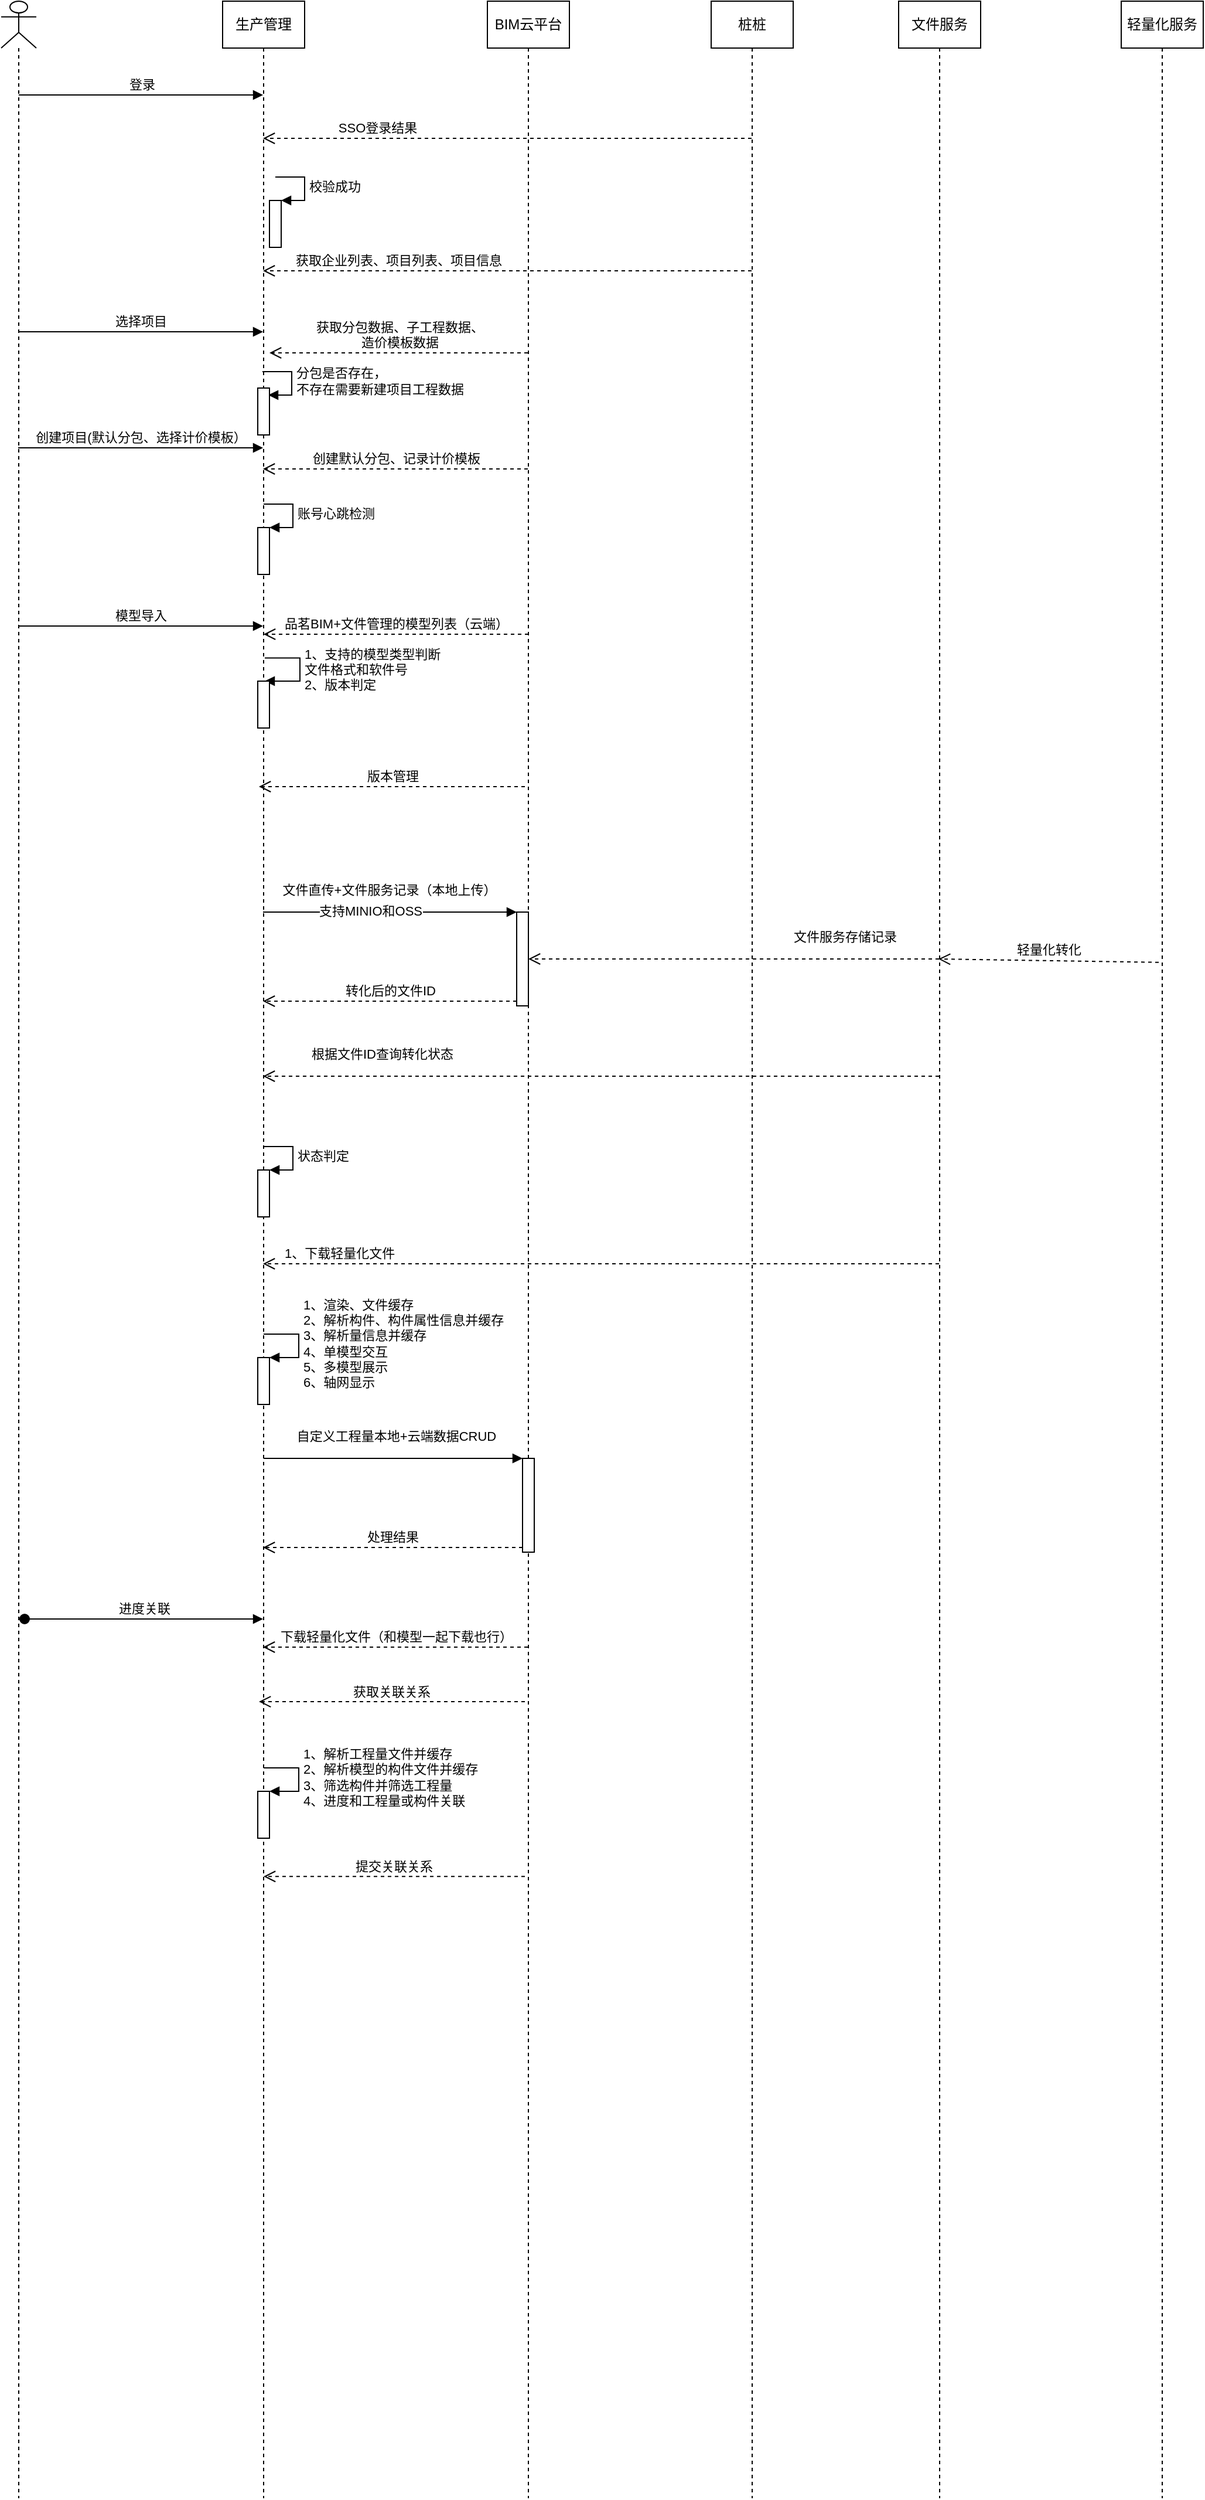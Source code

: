 <mxfile version="14.6.13" type="github">
  <diagram id="wwAp5VEjQbvz6LY0Q-2e" name="第 1 页">
    <mxGraphModel dx="1422" dy="772" grid="1" gridSize="10" guides="1" tooltips="1" connect="1" arrows="1" fold="1" page="1" pageScale="1" pageWidth="827" pageHeight="1169" math="0" shadow="0">
      <root>
        <mxCell id="0" />
        <mxCell id="1" parent="0" />
        <mxCell id="acnv-wGAzHJlmWG9RIcy-20" value="" style="group" parent="1" vertex="1" connectable="0">
          <mxGeometry x="50" y="40" width="1026" height="2130" as="geometry" />
        </mxCell>
        <mxCell id="acnv-wGAzHJlmWG9RIcy-1" value="" style="shape=umlLifeline;participant=umlActor;perimeter=lifelinePerimeter;whiteSpace=wrap;html=1;container=1;collapsible=0;recursiveResize=0;verticalAlign=top;spacingTop=36;outlineConnect=0;" parent="acnv-wGAzHJlmWG9RIcy-20" vertex="1">
          <mxGeometry width="30" height="2130" as="geometry" />
        </mxCell>
        <mxCell id="tgn-vE3kJdSIfzjikdGL-38" value="进度关联" style="html=1;verticalAlign=bottom;startArrow=oval;startFill=1;endArrow=block;startSize=8;" edge="1" parent="acnv-wGAzHJlmWG9RIcy-1" target="acnv-wGAzHJlmWG9RIcy-2">
          <mxGeometry width="60" relative="1" as="geometry">
            <mxPoint x="20" y="1380" as="sourcePoint" />
            <mxPoint x="80" y="1380" as="targetPoint" />
          </mxGeometry>
        </mxCell>
        <mxCell id="acnv-wGAzHJlmWG9RIcy-2" value="生产管理" style="shape=umlLifeline;perimeter=lifelinePerimeter;whiteSpace=wrap;html=1;container=1;collapsible=0;recursiveResize=0;outlineConnect=0;" parent="acnv-wGAzHJlmWG9RIcy-20" vertex="1">
          <mxGeometry x="189" width="70" height="2130" as="geometry" />
        </mxCell>
        <mxCell id="acnv-wGAzHJlmWG9RIcy-17" value="" style="html=1;points=[];perimeter=orthogonalPerimeter;" parent="acnv-wGAzHJlmWG9RIcy-2" vertex="1">
          <mxGeometry x="40" y="170" width="10" height="40" as="geometry" />
        </mxCell>
        <mxCell id="acnv-wGAzHJlmWG9RIcy-18" value="校验成功" style="edgeStyle=orthogonalEdgeStyle;html=1;align=left;spacingLeft=2;endArrow=block;rounded=0;entryX=1;entryY=0;" parent="acnv-wGAzHJlmWG9RIcy-2" target="acnv-wGAzHJlmWG9RIcy-17" edge="1">
          <mxGeometry relative="1" as="geometry">
            <mxPoint x="45" y="150" as="sourcePoint" />
            <Array as="points">
              <mxPoint x="70" y="150" />
            </Array>
          </mxGeometry>
        </mxCell>
        <mxCell id="acnv-wGAzHJlmWG9RIcy-23" value="分包是否存在，&lt;br&gt;不存在需要新建项目工程数据" style="edgeStyle=orthogonalEdgeStyle;html=1;align=left;spacingLeft=2;endArrow=block;rounded=0;entryX=1;entryY=0;" parent="acnv-wGAzHJlmWG9RIcy-2" edge="1">
          <mxGeometry relative="1" as="geometry">
            <mxPoint x="34" y="316" as="sourcePoint" />
            <Array as="points">
              <mxPoint x="59" y="316" />
            </Array>
            <mxPoint x="39" y="336" as="targetPoint" />
          </mxGeometry>
        </mxCell>
        <mxCell id="acnv-wGAzHJlmWG9RIcy-24" value="获取分包数据、子工程数据、&lt;br&gt;造价模板数据" style="html=1;verticalAlign=bottom;endArrow=open;dashed=1;endSize=8;" parent="acnv-wGAzHJlmWG9RIcy-2" source="acnv-wGAzHJlmWG9RIcy-3" edge="1">
          <mxGeometry x="0.002" relative="1" as="geometry">
            <mxPoint x="120" y="300" as="sourcePoint" />
            <mxPoint x="40" y="300" as="targetPoint" />
            <mxPoint x="1" as="offset" />
          </mxGeometry>
        </mxCell>
        <mxCell id="acnv-wGAzHJlmWG9RIcy-32" value="1、支持的模型类型判断&lt;br&gt;文件格式和软件号&lt;br&gt;2、版本判定" style="edgeStyle=orthogonalEdgeStyle;html=1;align=left;spacingLeft=2;endArrow=block;rounded=0;entryX=1;entryY=0;exitX=0.514;exitY=0.263;exitDx=0;exitDy=0;exitPerimeter=0;" parent="acnv-wGAzHJlmWG9RIcy-2" edge="1" source="acnv-wGAzHJlmWG9RIcy-2">
          <mxGeometry relative="1" as="geometry">
            <mxPoint x="41" y="560" as="sourcePoint" />
            <Array as="points">
              <mxPoint x="66" y="560" />
              <mxPoint x="66" y="580" />
            </Array>
            <mxPoint x="36" y="580" as="targetPoint" />
          </mxGeometry>
        </mxCell>
        <mxCell id="tgn-vE3kJdSIfzjikdGL-18" value="状态判定" style="edgeStyle=orthogonalEdgeStyle;html=1;align=left;spacingLeft=2;endArrow=block;rounded=0;entryX=1;entryY=0;" edge="1" target="tgn-vE3kJdSIfzjikdGL-17" parent="acnv-wGAzHJlmWG9RIcy-2">
          <mxGeometry relative="1" as="geometry">
            <mxPoint x="35" y="977" as="sourcePoint" />
            <Array as="points">
              <mxPoint x="60" y="977" />
            </Array>
          </mxGeometry>
        </mxCell>
        <mxCell id="tgn-vE3kJdSIfzjikdGL-20" value="" style="html=1;points=[];perimeter=orthogonalPerimeter;" vertex="1" parent="acnv-wGAzHJlmWG9RIcy-2">
          <mxGeometry x="30" y="1157" width="10" height="40" as="geometry" />
        </mxCell>
        <mxCell id="tgn-vE3kJdSIfzjikdGL-21" value="1、渲染、文件缓存&lt;br&gt;2、解析构件、构件属性信息并缓存&lt;br&gt;3、解析量信息并缓存&lt;br&gt;4、单模型交互&lt;br&gt;5、多模型展示&lt;br&gt;6、轴网显示" style="edgeStyle=orthogonalEdgeStyle;html=1;align=left;spacingLeft=2;endArrow=block;rounded=0;entryX=1;entryY=0;" edge="1" target="tgn-vE3kJdSIfzjikdGL-20" parent="acnv-wGAzHJlmWG9RIcy-2">
          <mxGeometry relative="1" as="geometry">
            <mxPoint x="35" y="1137" as="sourcePoint" />
            <Array as="points">
              <mxPoint x="65" y="1137" />
            </Array>
          </mxGeometry>
        </mxCell>
        <mxCell id="tgn-vE3kJdSIfzjikdGL-28" value="账号心跳检测" style="edgeStyle=orthogonalEdgeStyle;html=1;align=left;spacingLeft=2;endArrow=block;rounded=0;entryX=1;entryY=0;" edge="1" target="tgn-vE3kJdSIfzjikdGL-27" parent="acnv-wGAzHJlmWG9RIcy-2">
          <mxGeometry relative="1" as="geometry">
            <mxPoint x="35" y="429" as="sourcePoint" />
            <Array as="points">
              <mxPoint x="60" y="429" />
            </Array>
          </mxGeometry>
        </mxCell>
        <mxCell id="tgn-vE3kJdSIfzjikdGL-29" value="版本管理" style="html=1;verticalAlign=bottom;endArrow=open;dashed=1;endSize=8;" edge="1" parent="acnv-wGAzHJlmWG9RIcy-2">
          <mxGeometry relative="1" as="geometry">
            <mxPoint x="258" y="670" as="sourcePoint" />
            <mxPoint x="31" y="670" as="targetPoint" />
          </mxGeometry>
        </mxCell>
        <mxCell id="tgn-vE3kJdSIfzjikdGL-40" value="" style="html=1;points=[];perimeter=orthogonalPerimeter;" vertex="1" parent="acnv-wGAzHJlmWG9RIcy-2">
          <mxGeometry x="30" y="1527" width="10" height="40" as="geometry" />
        </mxCell>
        <mxCell id="tgn-vE3kJdSIfzjikdGL-41" value="1、解析工程量文件并缓存&lt;br&gt;2、解析模型的构件文件并缓存&lt;br&gt;3、筛选构件并筛选工程量&lt;br&gt;4、进度和工程量或构件关联" style="edgeStyle=orthogonalEdgeStyle;html=1;align=left;spacingLeft=2;endArrow=block;rounded=0;entryX=1;entryY=0;" edge="1" target="tgn-vE3kJdSIfzjikdGL-40" parent="acnv-wGAzHJlmWG9RIcy-2">
          <mxGeometry relative="1" as="geometry">
            <mxPoint x="35" y="1507" as="sourcePoint" />
            <Array as="points">
              <mxPoint x="65" y="1507" />
            </Array>
          </mxGeometry>
        </mxCell>
        <mxCell id="acnv-wGAzHJlmWG9RIcy-3" value="BIM云平台" style="shape=umlLifeline;perimeter=lifelinePerimeter;whiteSpace=wrap;html=1;container=1;collapsible=0;recursiveResize=0;outlineConnect=0;" parent="acnv-wGAzHJlmWG9RIcy-20" vertex="1">
          <mxGeometry x="415" width="70" height="2130" as="geometry" />
        </mxCell>
        <mxCell id="tgn-vE3kJdSIfzjikdGL-11" value="" style="html=1;points=[];perimeter=orthogonalPerimeter;" vertex="1" parent="acnv-wGAzHJlmWG9RIcy-3">
          <mxGeometry x="25" y="777" width="10" height="80" as="geometry" />
        </mxCell>
        <mxCell id="tgn-vE3kJdSIfzjikdGL-14" value="文件服务存储记录" style="html=1;verticalAlign=bottom;endArrow=open;dashed=1;endSize=8;" edge="1" parent="acnv-wGAzHJlmWG9RIcy-3">
          <mxGeometry x="-0.541" y="-10" relative="1" as="geometry">
            <mxPoint x="385.5" y="817" as="sourcePoint" />
            <mxPoint x="35" y="817" as="targetPoint" />
            <mxPoint as="offset" />
          </mxGeometry>
        </mxCell>
        <mxCell id="tgn-vE3kJdSIfzjikdGL-33" value="" style="html=1;points=[];perimeter=orthogonalPerimeter;" vertex="1" parent="acnv-wGAzHJlmWG9RIcy-3">
          <mxGeometry x="30" y="1243" width="10" height="80" as="geometry" />
        </mxCell>
        <mxCell id="acnv-wGAzHJlmWG9RIcy-4" value="桩桩" style="shape=umlLifeline;perimeter=lifelinePerimeter;whiteSpace=wrap;html=1;container=1;collapsible=0;recursiveResize=0;outlineConnect=0;" parent="acnv-wGAzHJlmWG9RIcy-20" vertex="1">
          <mxGeometry x="606" width="70" height="2130" as="geometry" />
        </mxCell>
        <mxCell id="acnv-wGAzHJlmWG9RIcy-5" value="文件服务" style="shape=umlLifeline;perimeter=lifelinePerimeter;whiteSpace=wrap;html=1;container=1;collapsible=0;recursiveResize=0;outlineConnect=0;" parent="acnv-wGAzHJlmWG9RIcy-20" vertex="1">
          <mxGeometry x="766" width="70" height="2130" as="geometry" />
        </mxCell>
        <mxCell id="tgn-vE3kJdSIfzjikdGL-15" value="轻量化转化" style="html=1;verticalAlign=bottom;endArrow=open;dashed=1;endSize=8;exitX=0.457;exitY=0.33;exitDx=0;exitDy=0;exitPerimeter=0;" edge="1" parent="acnv-wGAzHJlmWG9RIcy-5">
          <mxGeometry relative="1" as="geometry">
            <mxPoint x="221.99" y="819.9" as="sourcePoint" />
            <mxPoint x="34" y="817" as="targetPoint" />
          </mxGeometry>
        </mxCell>
        <mxCell id="acnv-wGAzHJlmWG9RIcy-6" value="轻量化服务" style="shape=umlLifeline;perimeter=lifelinePerimeter;whiteSpace=wrap;html=1;container=1;collapsible=0;recursiveResize=0;outlineConnect=0;" parent="acnv-wGAzHJlmWG9RIcy-20" vertex="1">
          <mxGeometry x="956" width="70" height="2130" as="geometry" />
        </mxCell>
        <mxCell id="acnv-wGAzHJlmWG9RIcy-8" value="登录" style="html=1;verticalAlign=bottom;endArrow=block;" parent="acnv-wGAzHJlmWG9RIcy-20" source="acnv-wGAzHJlmWG9RIcy-1" target="acnv-wGAzHJlmWG9RIcy-2" edge="1">
          <mxGeometry width="80" relative="1" as="geometry">
            <mxPoint x="20" y="90" as="sourcePoint" />
            <mxPoint x="100" y="90" as="targetPoint" />
            <Array as="points">
              <mxPoint x="90" y="80" />
            </Array>
          </mxGeometry>
        </mxCell>
        <mxCell id="acnv-wGAzHJlmWG9RIcy-9" value="SSO登录结果" style="html=1;verticalAlign=bottom;endArrow=open;dashed=1;endSize=8;" parent="acnv-wGAzHJlmWG9RIcy-20" source="acnv-wGAzHJlmWG9RIcy-4" edge="1">
          <mxGeometry x="0.532" relative="1" as="geometry">
            <mxPoint x="589" y="117" as="sourcePoint" />
            <mxPoint x="223.5" y="117" as="targetPoint" />
            <mxPoint as="offset" />
          </mxGeometry>
        </mxCell>
        <mxCell id="acnv-wGAzHJlmWG9RIcy-11" value="获取企业列表、项目列表、项目信息" style="html=1;verticalAlign=bottom;endArrow=open;dashed=1;endSize=8;" parent="acnv-wGAzHJlmWG9RIcy-20" source="acnv-wGAzHJlmWG9RIcy-4" edge="1">
          <mxGeometry x="0.446" relative="1" as="geometry">
            <mxPoint x="593.5" y="230" as="sourcePoint" />
            <mxPoint x="223.5" y="230" as="targetPoint" />
            <mxPoint as="offset" />
          </mxGeometry>
        </mxCell>
        <mxCell id="acnv-wGAzHJlmWG9RIcy-21" value="选择项目" style="html=1;verticalAlign=bottom;endArrow=block;" parent="acnv-wGAzHJlmWG9RIcy-20" target="acnv-wGAzHJlmWG9RIcy-2" edge="1">
          <mxGeometry width="80" relative="1" as="geometry">
            <mxPoint x="14.5" y="282" as="sourcePoint" />
            <mxPoint x="184.5" y="282" as="targetPoint" />
          </mxGeometry>
        </mxCell>
        <mxCell id="acnv-wGAzHJlmWG9RIcy-25" value="创建默认分包、记录计价模板" style="html=1;verticalAlign=bottom;endArrow=open;dashed=1;endSize=8;" parent="acnv-wGAzHJlmWG9RIcy-20" edge="1">
          <mxGeometry relative="1" as="geometry">
            <mxPoint x="449.5" y="399" as="sourcePoint" />
            <mxPoint x="223.5" y="399" as="targetPoint" />
          </mxGeometry>
        </mxCell>
        <mxCell id="acnv-wGAzHJlmWG9RIcy-27" value="创建项目(默认分包、选择计价模板）" style="html=1;verticalAlign=bottom;endArrow=block;" parent="acnv-wGAzHJlmWG9RIcy-20" target="acnv-wGAzHJlmWG9RIcy-2" edge="1">
          <mxGeometry width="80" relative="1" as="geometry">
            <mxPoint x="14.5" y="381" as="sourcePoint" />
            <mxPoint x="184.5" y="381" as="targetPoint" />
          </mxGeometry>
        </mxCell>
        <mxCell id="acnv-wGAzHJlmWG9RIcy-30" value="模型导入" style="html=1;verticalAlign=bottom;endArrow=block;" parent="acnv-wGAzHJlmWG9RIcy-20" edge="1">
          <mxGeometry width="80" relative="1" as="geometry">
            <mxPoint x="14.5" y="533" as="sourcePoint" />
            <mxPoint x="223.5" y="533" as="targetPoint" />
          </mxGeometry>
        </mxCell>
        <mxCell id="tgn-vE3kJdSIfzjikdGL-12" value="文件直传+文件服务记录（本地上传）" style="html=1;verticalAlign=bottom;endArrow=block;entryX=0;entryY=0;" edge="1" target="tgn-vE3kJdSIfzjikdGL-11" parent="acnv-wGAzHJlmWG9RIcy-20">
          <mxGeometry x="-0.016" y="10" relative="1" as="geometry">
            <mxPoint x="223.5" y="777" as="sourcePoint" />
            <mxPoint x="1" as="offset" />
          </mxGeometry>
        </mxCell>
        <mxCell id="tgn-vE3kJdSIfzjikdGL-23" value="支持MINIO和OSS" style="edgeLabel;html=1;align=center;verticalAlign=middle;resizable=0;points=[];" vertex="1" connectable="0" parent="tgn-vE3kJdSIfzjikdGL-12">
          <mxGeometry x="-0.155" y="1" relative="1" as="geometry">
            <mxPoint as="offset" />
          </mxGeometry>
        </mxCell>
        <mxCell id="tgn-vE3kJdSIfzjikdGL-13" value="转化后的文件ID" style="html=1;verticalAlign=bottom;endArrow=open;dashed=1;endSize=8;exitX=0;exitY=0.95;" edge="1" source="tgn-vE3kJdSIfzjikdGL-11" parent="acnv-wGAzHJlmWG9RIcy-20">
          <mxGeometry relative="1" as="geometry">
            <mxPoint x="223.5" y="853" as="targetPoint" />
          </mxGeometry>
        </mxCell>
        <mxCell id="tgn-vE3kJdSIfzjikdGL-16" value="根据文件ID查询转化状态" style="html=1;verticalAlign=bottom;endArrow=open;dashed=1;endSize=8;" edge="1" parent="acnv-wGAzHJlmWG9RIcy-20">
          <mxGeometry x="0.649" y="-10" relative="1" as="geometry">
            <mxPoint x="800.5" y="917" as="sourcePoint" />
            <mxPoint x="223.5" y="917" as="targetPoint" />
            <mxPoint as="offset" />
          </mxGeometry>
        </mxCell>
        <mxCell id="tgn-vE3kJdSIfzjikdGL-19" value="1、下载轻量化文件" style="html=1;verticalAlign=bottom;endArrow=open;dashed=1;endSize=8;align=left;" edge="1" parent="acnv-wGAzHJlmWG9RIcy-20">
          <mxGeometry x="0.943" relative="1" as="geometry">
            <mxPoint x="800.5" y="1077" as="sourcePoint" />
            <mxPoint x="223.5" y="1077" as="targetPoint" />
            <mxPoint as="offset" />
          </mxGeometry>
        </mxCell>
        <mxCell id="acnv-wGAzHJlmWG9RIcy-31" value="" style="html=1;points=[];perimeter=orthogonalPerimeter;" parent="acnv-wGAzHJlmWG9RIcy-20" vertex="1">
          <mxGeometry x="219" y="580" width="10" height="40" as="geometry" />
        </mxCell>
        <mxCell id="tgn-vE3kJdSIfzjikdGL-17" value="" style="html=1;points=[];perimeter=orthogonalPerimeter;" vertex="1" parent="acnv-wGAzHJlmWG9RIcy-20">
          <mxGeometry x="219" y="997" width="10" height="40" as="geometry" />
        </mxCell>
        <mxCell id="tgn-vE3kJdSIfzjikdGL-24" value="品茗BIM+文件管理的模型列表（云端）" style="html=1;verticalAlign=bottom;endArrow=open;dashed=1;endSize=8;" edge="1" parent="acnv-wGAzHJlmWG9RIcy-20" target="acnv-wGAzHJlmWG9RIcy-2">
          <mxGeometry relative="1" as="geometry">
            <mxPoint x="450" y="540" as="sourcePoint" />
            <mxPoint x="370" y="540" as="targetPoint" />
          </mxGeometry>
        </mxCell>
        <mxCell id="acnv-wGAzHJlmWG9RIcy-22" value="" style="html=1;points=[];perimeter=orthogonalPerimeter;" parent="acnv-wGAzHJlmWG9RIcy-20" vertex="1">
          <mxGeometry x="219" y="330" width="10" height="40" as="geometry" />
        </mxCell>
        <mxCell id="tgn-vE3kJdSIfzjikdGL-27" value="" style="html=1;points=[];perimeter=orthogonalPerimeter;" vertex="1" parent="acnv-wGAzHJlmWG9RIcy-20">
          <mxGeometry x="219" y="449" width="10" height="40" as="geometry" />
        </mxCell>
        <mxCell id="tgn-vE3kJdSIfzjikdGL-35" value="处理结果" style="html=1;verticalAlign=bottom;endArrow=open;dashed=1;endSize=8;exitX=0;exitY=0.95;" edge="1" source="tgn-vE3kJdSIfzjikdGL-33" parent="acnv-wGAzHJlmWG9RIcy-20">
          <mxGeometry relative="1" as="geometry">
            <mxPoint x="223.5" y="1319" as="targetPoint" />
          </mxGeometry>
        </mxCell>
        <mxCell id="tgn-vE3kJdSIfzjikdGL-34" value="自定义工程量本地+云端数据CRUD" style="html=1;verticalAlign=bottom;endArrow=block;entryX=0;entryY=0;" edge="1" target="tgn-vE3kJdSIfzjikdGL-33" parent="acnv-wGAzHJlmWG9RIcy-20" source="acnv-wGAzHJlmWG9RIcy-2">
          <mxGeometry x="0.023" y="10" relative="1" as="geometry">
            <mxPoint x="240" y="1243" as="sourcePoint" />
            <mxPoint as="offset" />
          </mxGeometry>
        </mxCell>
        <mxCell id="tgn-vE3kJdSIfzjikdGL-39" value="下载轻量化文件（和模型一起下载也行）" style="html=1;verticalAlign=bottom;endArrow=open;dashed=1;endSize=8;" edge="1" parent="acnv-wGAzHJlmWG9RIcy-20">
          <mxGeometry relative="1" as="geometry">
            <mxPoint x="449.5" y="1404" as="sourcePoint" />
            <mxPoint x="223.5" y="1404" as="targetPoint" />
          </mxGeometry>
        </mxCell>
        <mxCell id="tgn-vE3kJdSIfzjikdGL-42" value="获取关联关系" style="html=1;verticalAlign=bottom;endArrow=open;dashed=1;endSize=8;exitX=0.457;exitY=0.681;exitDx=0;exitDy=0;exitPerimeter=0;entryX=0.443;entryY=0.681;entryDx=0;entryDy=0;entryPerimeter=0;" edge="1" parent="acnv-wGAzHJlmWG9RIcy-20" source="acnv-wGAzHJlmWG9RIcy-3" target="acnv-wGAzHJlmWG9RIcy-2">
          <mxGeometry relative="1" as="geometry">
            <mxPoint x="300" y="1450" as="sourcePoint" />
            <mxPoint x="230" y="1450" as="targetPoint" />
          </mxGeometry>
        </mxCell>
        <mxCell id="tgn-vE3kJdSIfzjikdGL-43" value="提交关联关系" style="html=1;verticalAlign=bottom;endArrow=open;dashed=1;endSize=8;exitX=0.457;exitY=0.751;exitDx=0;exitDy=0;exitPerimeter=0;" edge="1" parent="acnv-wGAzHJlmWG9RIcy-20" source="acnv-wGAzHJlmWG9RIcy-3" target="acnv-wGAzHJlmWG9RIcy-2">
          <mxGeometry relative="1" as="geometry">
            <mxPoint x="350" y="1600" as="sourcePoint" />
            <mxPoint x="270" y="1600" as="targetPoint" />
          </mxGeometry>
        </mxCell>
      </root>
    </mxGraphModel>
  </diagram>
</mxfile>
